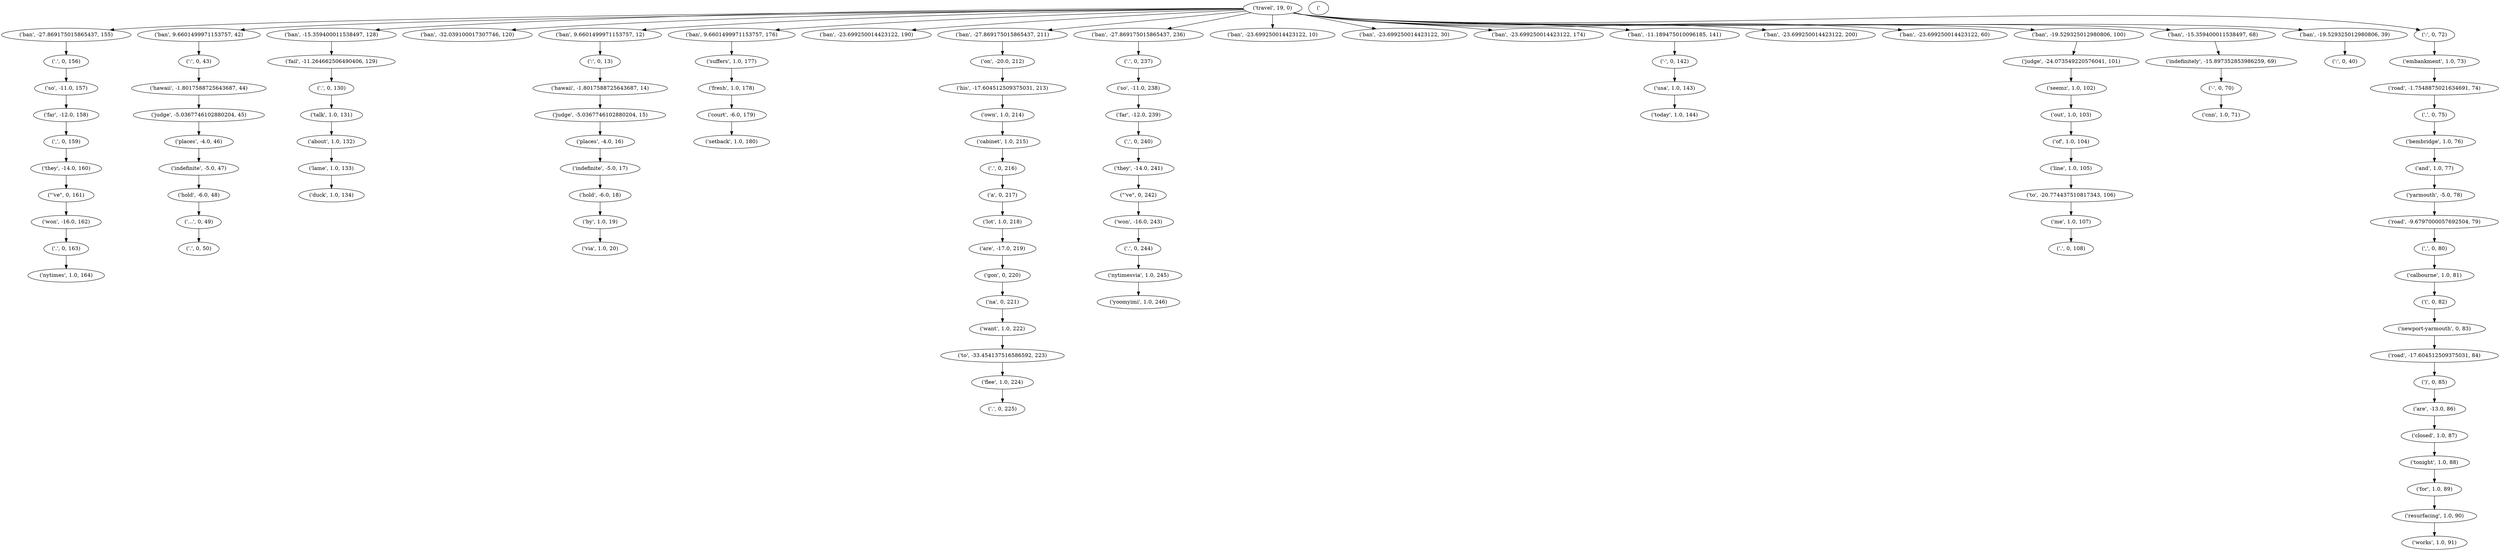 strict digraph "" {
"('works', 1.0, 91)";
"('by', 1.0, 19)";
"('.', 0, 108)";
"('embankment', 1.0, 73)";
"('(', 0, 82)";
"('ban', -27.869175015865437, 155)";
"('and', 1.0, 77)";
"('...', 0, 49)";
"('today', 1.0, 144)";
"('.', 0, 216)";
"('calbourne', 1.0, 81)";
"('travel', 19, 0)";
"('newport-yarmouth', 0, 83)";
"('judge', -5.0367746102880204, 45)";
"('places', -4.0, 46)";
"('road', -1.7548875021634691, 74)";
"('for', 1.0, 89)";
"('ban', 9.6601499971153757, 42)";
"('ban', -15.359400011538497, 128)";
"(\"'ve\", 0, 161)";
"(\"'ve\", 0, 242)";
"('court', -6.0, 179)";
"('-', 0, 70)";
"('so', -11.0, 238)";
"('places', -4.0, 16)";
"('judge', -5.0367746102880204, 15)";
"('usa', 1.0, 143)";
"('flee', 1.0, 224)";
"('-', 0, 142)";
"('resurfacing', 1.0, 90)";
"('seemz', 1.0, 102)";
"('cabinet', 1.0, 215)";
"(',', 0, 75)";
"('hawaii', -1.8017588725643687, 14)";
"('far', -12.0, 158)";
"('road', -9.6797000057692504, 79)";
"('setback', 1.0, 180)";
"('";
"('ban', -32.039100017307746, 120)";
"('hold', -6.0, 18)";
"('";
"('.', 0, 163)";
"('.', 0, 244)";
"('hawaii', -1.8017588725643687, 44)";
"('a', 0, 217)";
"('ban', 9.6601499971153757, 12)";
"('far', -12.0, 239)";
"('fresh', 1.0, 178)";
"('gon', 0, 220)";
"('hold', -6.0, 48)";
"('";
"('indefinite', -5.0, 17)";
"('they', -14.0, 160)";
"('ban', 9.6601499971153757, 176)";
"('cnn', 1.0, 71)";
"('.', 0, 50)";
"('";
"('so', -11.0, 157)";
"('ban', -23.699250014423122, 190)";
"('closed', 1.0, 87)";
"('.', 0, 130)";
"('ban', -27.869175015865437, 211)";
"('na', 0, 221)";
"('road', -17.604512509375031, 84)";
"('.', 0, 237)";
"('yoomyimi', 1.0, 246)";
"('suffers', 1.0, 177)";
"('on', -20.0, 212)";
"('lame', 1.0, 133)";
"(',', 0, 80)";
"('are', -13.0, 86)";
"('won', -16.0, 243)";
"('talk', 1.0, 131)";
"('nytimes', 1.0, 164)";
"('lot', 1.0, 218)";
"('want', 1.0, 222)";
"('his', -17.604512509375031, 213)";
"('.', 0, 225)";
"('won', -16.0, 162)";
"('they', -14.0, 241)";
"(')', 0, 85)";
"('to', -33.454137516586592, 223)";
"('ban', -27.869175015865437, 236)";
"('judge', -24.073549220576041, 101)";
"('duck', 1.0, 134)";
"('bembridge', 1.0, 76)";
"('line', 1.0, 105)";
"('about', 1.0, 132)";
"('ban', -23.699250014423122, 10)";
"('me', 1.0, 107)";
"('are', -17.0, 219)";
"('ban', -23.699250014423122, 30)";
"('fail', -11.264662506490406, 129)";
"('tonight', 1.0, 88)";
"('via', 1.0, 20)";
"('nytimesvia', 1.0, 245)";
"('yarmouth', -5.0, 78)";
"('ban', -23.699250014423122, 174)";
"('indefinite', -5.0, 47)";
"('of', 1.0, 104)";
"('ban', -11.189475010096185, 141)";
"('to', -20.774437510817343, 106)";
"(',', 0, 159)";
"('out', 1.0, 103)";
"('ban', -23.699250014423122, 200)";
"('ban', -23.699250014423122, 60)";
"('.', 0, 156)";
"('indefinitely', -15.897352853986259, 69)";
"(',', 0, 240)";
"('own', 1.0, 214)";
"('ban', -19.529325012980806, 100)";
"('ban', -15.359400011538497, 68)";
"('ban', -19.529325012980806, 39)";
"('by', 1.0, 19)" -> "('via', 1.0, 20)";
"('embankment', 1.0, 73)" -> "('road', -1.7548875021634691, 74)";
"('(', 0, 82)" -> "('newport-yarmouth', 0, 83)";
"('ban', -27.869175015865437, 155)" -> "('.', 0, 156)";
"('and', 1.0, 77)" -> "('yarmouth', -5.0, 78)";
"('...', 0, 49)" -> "('.', 0, 50)";
"('.', 0, 216)" -> "('a', 0, 217)";
"('calbourne', 1.0, 81)" -> "('(', 0, 82)";
"('travel', 19, 0)" -> "('ban', -23.699250014423122, 10)";
"('travel', 19, 0)" -> "('ban', 9.6601499971153757, 42)";
"('travel', 19, 0)" -> "(':', 0, 72)";
"('travel', 19, 0)" -> "('ban', -32.039100017307746, 120)";
"('travel', 19, 0)" -> "('ban', -11.189475010096185, 141)";
"('travel', 19, 0)" -> "('ban', -23.699250014423122, 190)";
"('travel', 19, 0)" -> "('ban', -19.529325012980806, 100)";
"('travel', 19, 0)" -> "('ban', -27.869175015865437, 155)";
"('travel', 19, 0)" -> "('ban', -23.699250014423122, 30)";
"('travel', 19, 0)" -> "('ban', -15.359400011538497, 128)";
"('travel', 19, 0)" -> "('ban', 9.6601499971153757, 12)";
"('travel', 19, 0)" -> "('ban', -23.699250014423122, 200)";
"('travel', 19, 0)" -> "('ban', -27.869175015865437, 211)";
"('travel', 19, 0)" -> "('ban', -15.359400011538497, 68)";
"('travel', 19, 0)" -> "('ban', 9.6601499971153757, 176)";
"('travel', 19, 0)" -> "('ban', -23.699250014423122, 174)";
"('travel', 19, 0)" -> "('ban', -27.869175015865437, 236)";
"('travel', 19, 0)" -> "('ban', -23.699250014423122, 60)";
"('travel', 19, 0)" -> "('ban', -19.529325012980806, 39)";
"('newport-yarmouth', 0, 83)" -> "('road', -17.604512509375031, 84)";
"('judge', -5.0367746102880204, 45)" -> "('places', -4.0, 46)";
"('places', -4.0, 46)" -> "('indefinite', -5.0, 47)";
"('road', -1.7548875021634691, 74)" -> "(',', 0, 75)";
"('for', 1.0, 89)" -> "('resurfacing', 1.0, 90)";
"('ban', 9.6601499971153757, 42)" -> "(':', 0, 43)";
"('ban', -15.359400011538497, 128)" -> "('fail', -11.264662506490406, 129)";
"(\"'ve\", 0, 161)" -> "('won', -16.0, 162)";
"(\"'ve\", 0, 242)" -> "('won', -16.0, 243)";
"('court', -6.0, 179)" -> "('setback', 1.0, 180)";
"('-', 0, 70)" -> "('cnn', 1.0, 71)";
"('so', -11.0, 238)" -> "('far', -12.0, 239)";
"('places', -4.0, 16)" -> "('indefinite', -5.0, 17)";
"('judge', -5.0367746102880204, 15)" -> "('places', -4.0, 16)";
"('usa', 1.0, 143)" -> "('today', 1.0, 144)";
"('flee', 1.0, 224)" -> "('.', 0, 225)";
"('-', 0, 142)" -> "('usa', 1.0, 143)";
"('resurfacing', 1.0, 90)" -> "('works', 1.0, 91)";
"('seemz', 1.0, 102)" -> "('out', 1.0, 103)";
"('cabinet', 1.0, 215)" -> "('.', 0, 216)";
"(',', 0, 75)" -> "('bembridge', 1.0, 76)";
"('hawaii', -1.8017588725643687, 14)" -> "('judge', -5.0367746102880204, 15)";
"('far', -12.0, 158)" -> "(',', 0, 159)";
"('road', -9.6797000057692504, 79)" -> "(',', 0, 80)";
"('hold', -6.0, 18)" -> "('by', 1.0, 19)";
"(':', 0, 13)" -> "('hawaii', -1.8017588725643687, 14)";
"('.', 0, 163)" -> "('nytimes', 1.0, 164)";
"('.', 0, 244)" -> "('nytimesvia', 1.0, 245)";
"('hawaii', -1.8017588725643687, 44)" -> "('judge', -5.0367746102880204, 45)";
"('a', 0, 217)" -> "('lot', 1.0, 218)";
"('ban', 9.6601499971153757, 12)" -> "(':', 0, 13)";
"('far', -12.0, 239)" -> "(',', 0, 240)";
"('fresh', 1.0, 178)" -> "('court', -6.0, 179)";
"('gon', 0, 220)" -> "('na', 0, 221)";
"('hold', -6.0, 48)" -> "('...', 0, 49)";
"(':', 0, 43)" -> "('hawaii', -1.8017588725643687, 44)";
"('indefinite', -5.0, 17)" -> "('hold', -6.0, 18)";
"('they', -14.0, 160)" -> "(\"'ve\", 0, 161)";
"('ban', 9.6601499971153757, 176)" -> "('suffers', 1.0, 177)";
"(':', 0, 72)" -> "('embankment', 1.0, 73)";
"('so', -11.0, 157)" -> "('far', -12.0, 158)";
"('closed', 1.0, 87)" -> "('tonight', 1.0, 88)";
"('.', 0, 130)" -> "('talk', 1.0, 131)";
"('ban', -27.869175015865437, 211)" -> "('on', -20.0, 212)";
"('na', 0, 221)" -> "('want', 1.0, 222)";
"('road', -17.604512509375031, 84)" -> "(')', 0, 85)";
"('.', 0, 237)" -> "('so', -11.0, 238)";
"('suffers', 1.0, 177)" -> "('fresh', 1.0, 178)";
"('on', -20.0, 212)" -> "('his', -17.604512509375031, 213)";
"('lame', 1.0, 133)" -> "('duck', 1.0, 134)";
"(',', 0, 80)" -> "('calbourne', 1.0, 81)";
"('are', -13.0, 86)" -> "('closed', 1.0, 87)";
"('won', -16.0, 243)" -> "('.', 0, 244)";
"('talk', 1.0, 131)" -> "('about', 1.0, 132)";
"('lot', 1.0, 218)" -> "('are', -17.0, 219)";
"('want', 1.0, 222)" -> "('to', -33.454137516586592, 223)";
"('his', -17.604512509375031, 213)" -> "('own', 1.0, 214)";
"('won', -16.0, 162)" -> "('.', 0, 163)";
"('they', -14.0, 241)" -> "(\"'ve\", 0, 242)";
"(')', 0, 85)" -> "('are', -13.0, 86)";
"('to', -33.454137516586592, 223)" -> "('flee', 1.0, 224)";
"('ban', -27.869175015865437, 236)" -> "('.', 0, 237)";
"('judge', -24.073549220576041, 101)" -> "('seemz', 1.0, 102)";
"('bembridge', 1.0, 76)" -> "('and', 1.0, 77)";
"('line', 1.0, 105)" -> "('to', -20.774437510817343, 106)";
"('about', 1.0, 132)" -> "('lame', 1.0, 133)";
"('me', 1.0, 107)" -> "('.', 0, 108)";
"('are', -17.0, 219)" -> "('gon', 0, 220)";
"('fail', -11.264662506490406, 129)" -> "('.', 0, 130)";
"('tonight', 1.0, 88)" -> "('for', 1.0, 89)";
"('nytimesvia', 1.0, 245)" -> "('yoomyimi', 1.0, 246)";
"('yarmouth', -5.0, 78)" -> "('road', -9.6797000057692504, 79)";
"('indefinite', -5.0, 47)" -> "('hold', -6.0, 48)";
"('of', 1.0, 104)" -> "('line', 1.0, 105)";
"('ban', -11.189475010096185, 141)" -> "('-', 0, 142)";
"('to', -20.774437510817343, 106)" -> "('me', 1.0, 107)";
"(',', 0, 159)" -> "('they', -14.0, 160)";
"('out', 1.0, 103)" -> "('of', 1.0, 104)";
"('.', 0, 156)" -> "('so', -11.0, 157)";
"('indefinitely', -15.897352853986259, 69)" -> "('-', 0, 70)";
"(',', 0, 240)" -> "('they', -14.0, 241)";
"('own', 1.0, 214)" -> "('cabinet', 1.0, 215)";
"('ban', -19.529325012980806, 100)" -> "('judge', -24.073549220576041, 101)";
"('ban', -15.359400011538497, 68)" -> "('indefinitely', -15.897352853986259, 69)";
"('ban', -19.529325012980806, 39)" -> "(':', 0, 40)";
}

